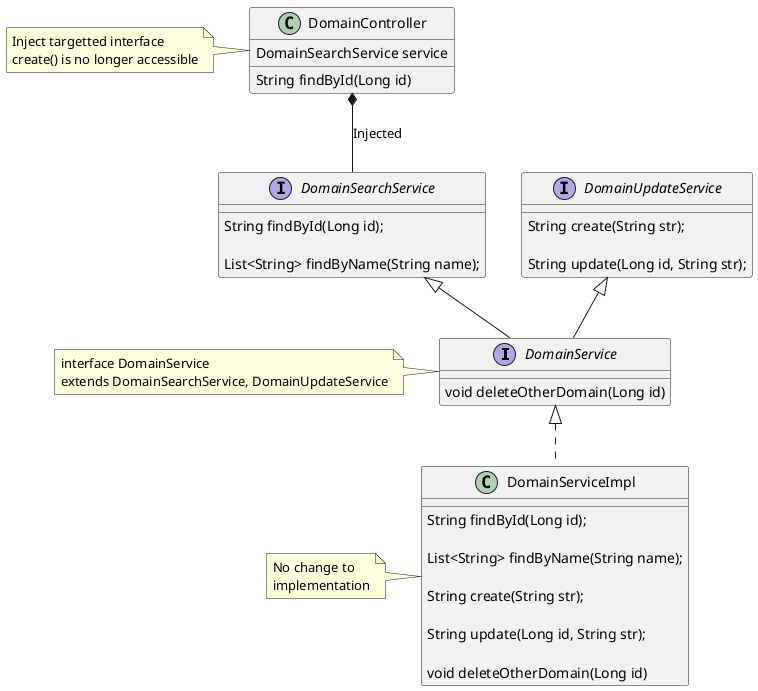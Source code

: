 @startuml
interface DomainService extends DomainSearchService, DomainUpdateService{
    void deleteOtherDomain(Long id)
}

note left of DomainService: interface DomainService \nextends DomainSearchService, DomainUpdateService
interface DomainSearchService {
    String findById(Long id);

    List<String> findByName(String name);
}

interface DomainUpdateService {
    String create(String str);

    String update(Long id, String str);
}

class DomainServiceImpl implements DomainService {
    String findById(Long id);

    List<String> findByName(String name);

    String create(String str);

    String update(Long id, String str);

    void deleteOtherDomain(Long id)

}




class DomainController {
    DomainSearchService service

    String findById(Long id)

}

DomainController *-- DomainSearchService : Injected

note left of DomainServiceImpl: No change to \nimplementation
note left of DomainController: Inject targetted interface\ncreate() is no longer accessible

@enduml
